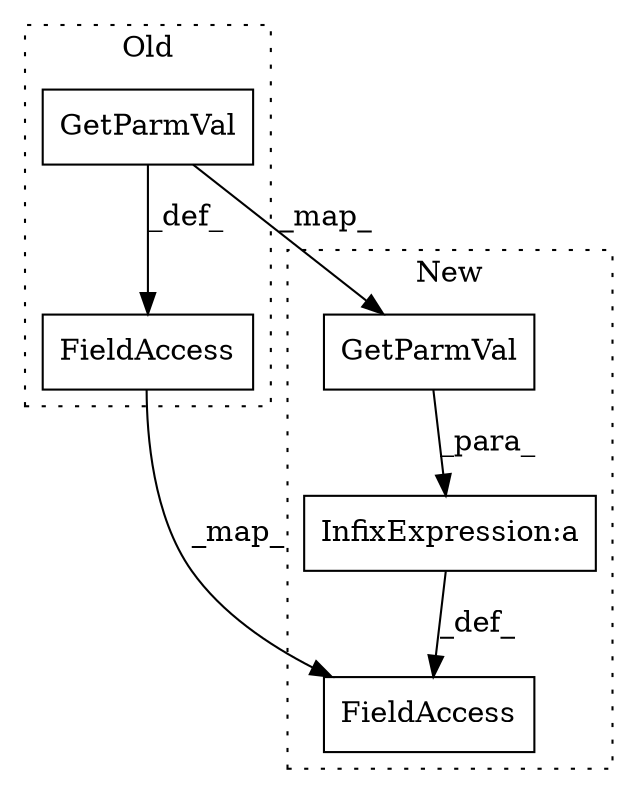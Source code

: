 digraph G {
subgraph cluster0 {
1 [label="GetParmVal" a="32" s="8783,8812" l="11,1" shape="box"];
4 [label="FieldAccess" a="22" s="9305" l="25" shape="box"];
label = "Old";
style="dotted";
}
subgraph cluster1 {
2 [label="GetParmVal" a="32" s="9248,9277" l="11,1" shape="box"];
3 [label="InfixExpression:a" a="27" s="9278" l="3" shape="box"];
5 [label="FieldAccess" a="22" s="9480" l="25" shape="box"];
label = "New";
style="dotted";
}
1 -> 4 [label="_def_"];
1 -> 2 [label="_map_"];
2 -> 3 [label="_para_"];
3 -> 5 [label="_def_"];
4 -> 5 [label="_map_"];
}